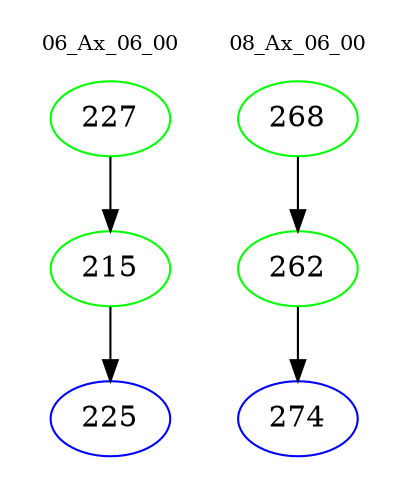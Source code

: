 digraph{
subgraph cluster_0 {
color = white
label = "06_Ax_06_00";
fontsize=10;
T0_227 [label="227", color="green"]
T0_227 -> T0_215 [color="black"]
T0_215 [label="215", color="green"]
T0_215 -> T0_225 [color="black"]
T0_225 [label="225", color="blue"]
}
subgraph cluster_1 {
color = white
label = "08_Ax_06_00";
fontsize=10;
T1_268 [label="268", color="green"]
T1_268 -> T1_262 [color="black"]
T1_262 [label="262", color="green"]
T1_262 -> T1_274 [color="black"]
T1_274 [label="274", color="blue"]
}
}
